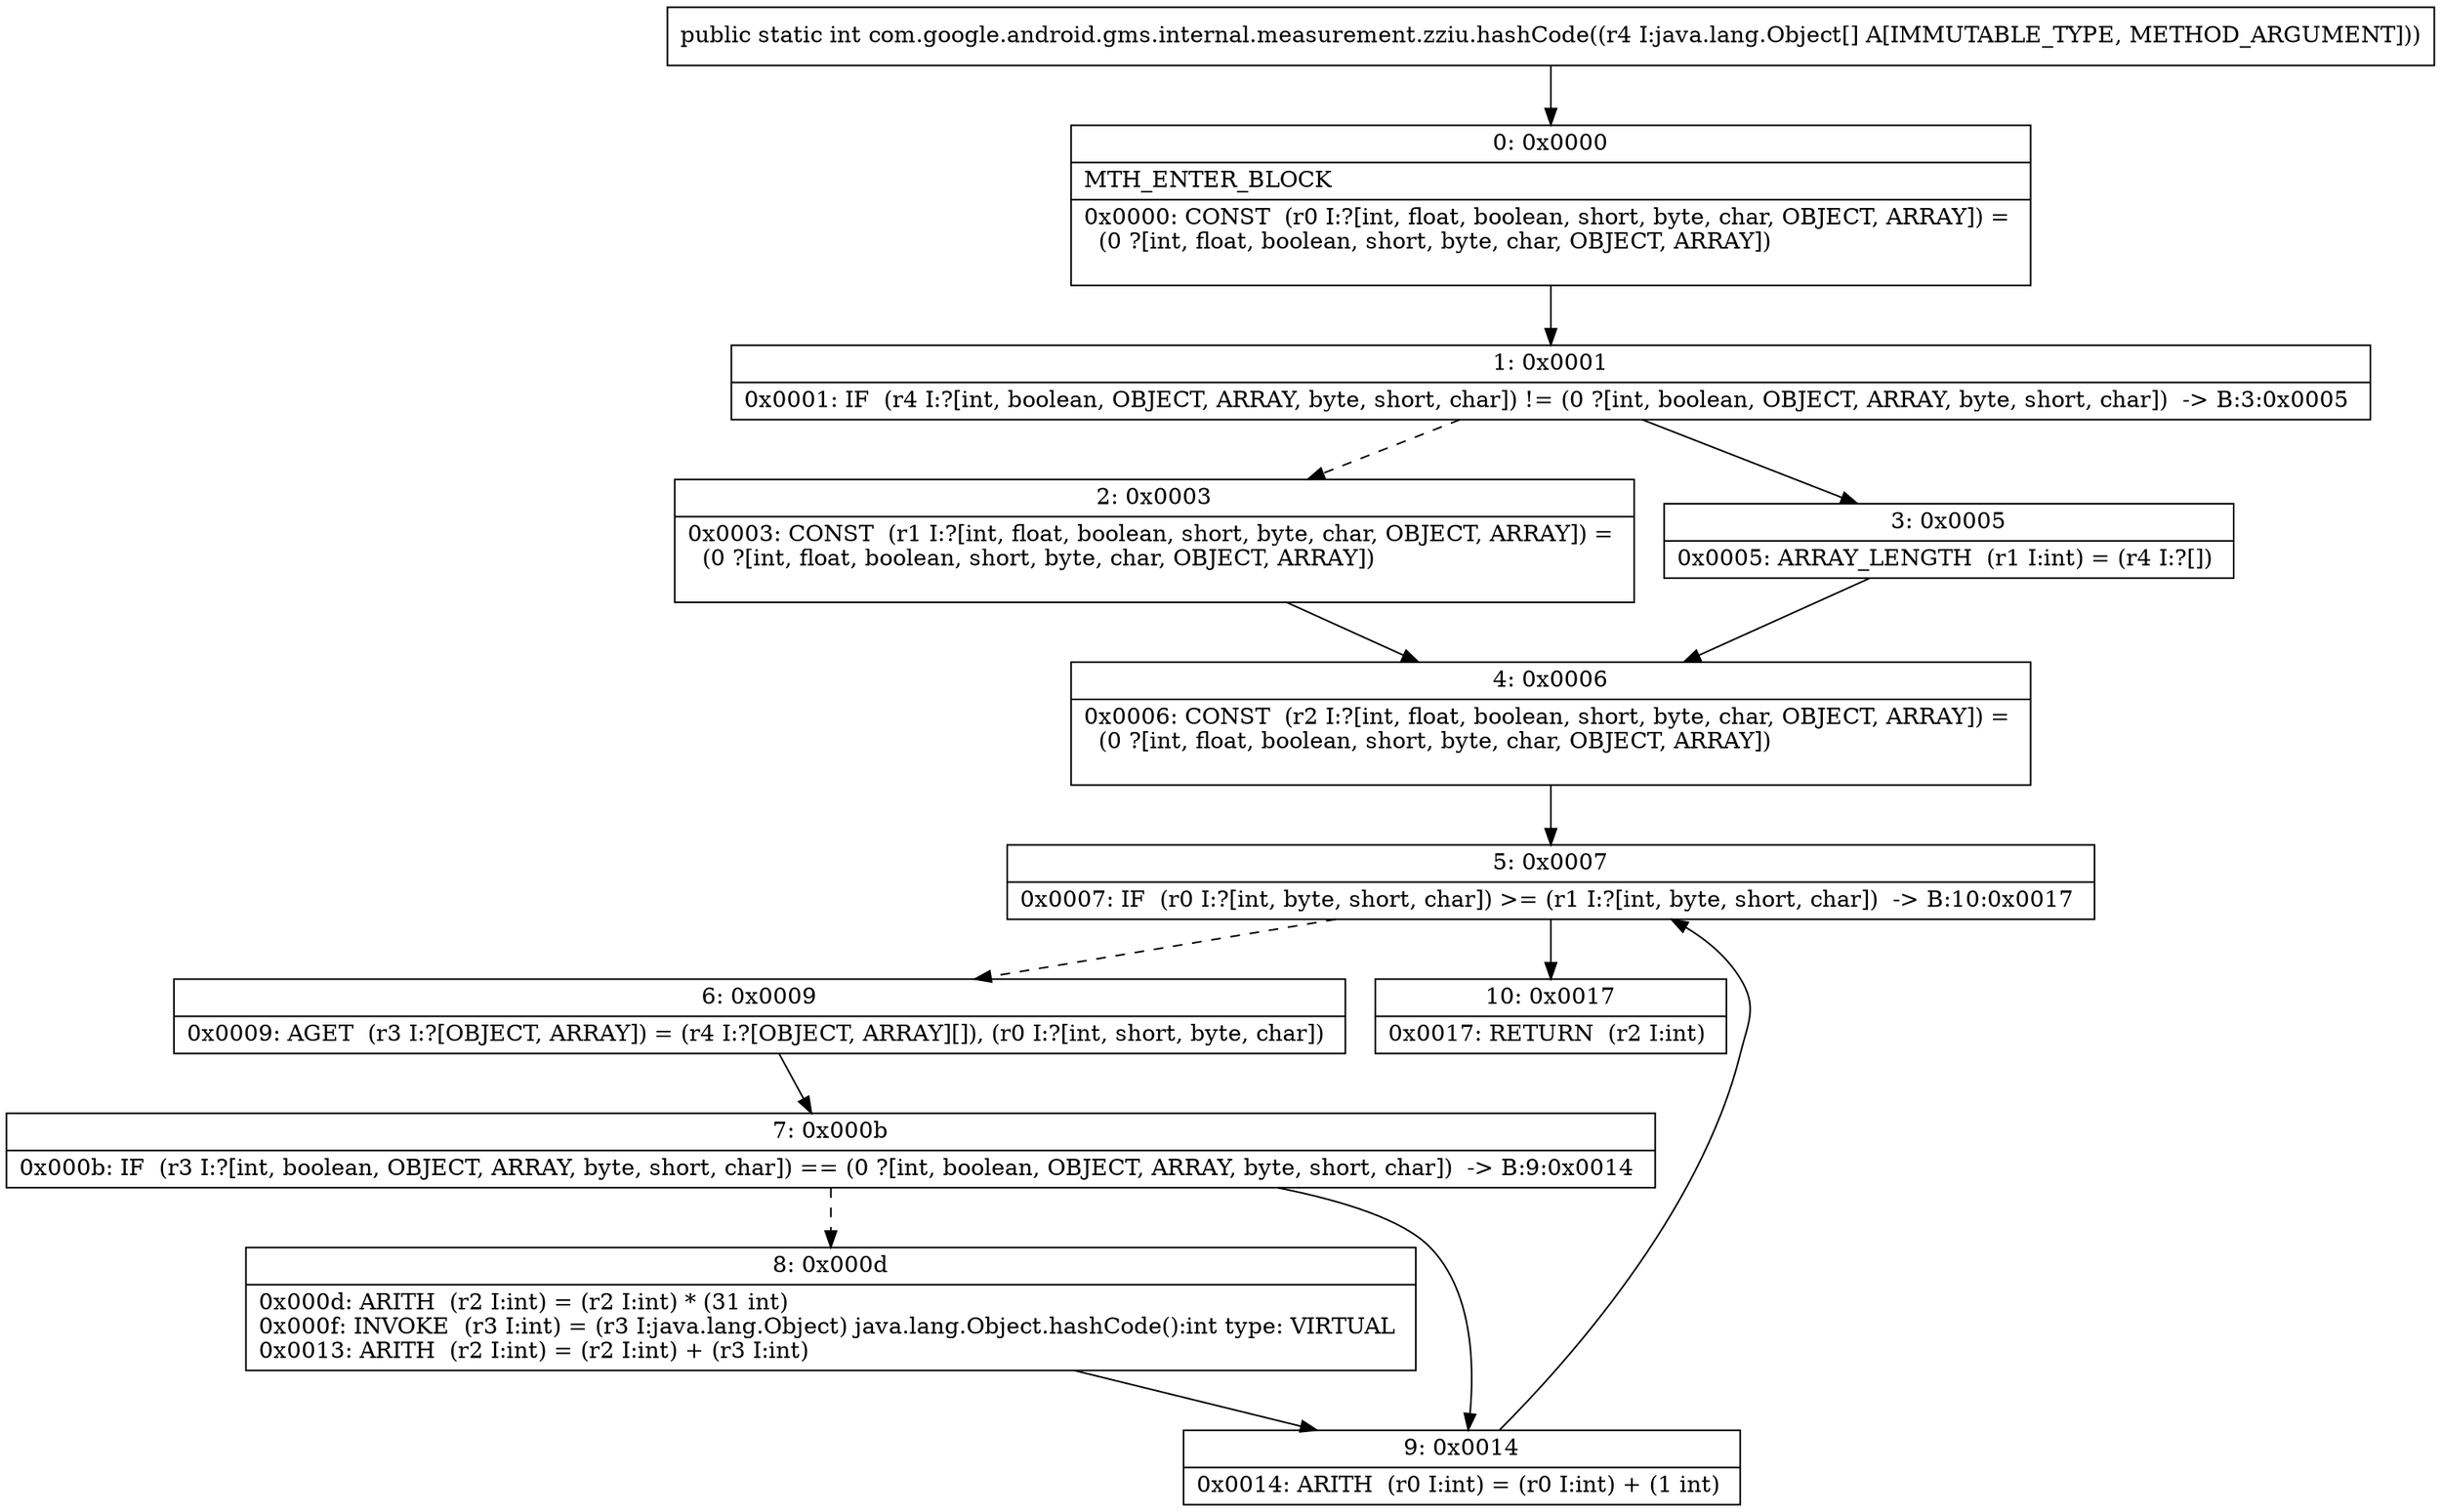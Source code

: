 digraph "CFG forcom.google.android.gms.internal.measurement.zziu.hashCode([Ljava\/lang\/Object;)I" {
Node_0 [shape=record,label="{0\:\ 0x0000|MTH_ENTER_BLOCK\l|0x0000: CONST  (r0 I:?[int, float, boolean, short, byte, char, OBJECT, ARRAY]) = \l  (0 ?[int, float, boolean, short, byte, char, OBJECT, ARRAY])\l \l}"];
Node_1 [shape=record,label="{1\:\ 0x0001|0x0001: IF  (r4 I:?[int, boolean, OBJECT, ARRAY, byte, short, char]) != (0 ?[int, boolean, OBJECT, ARRAY, byte, short, char])  \-\> B:3:0x0005 \l}"];
Node_2 [shape=record,label="{2\:\ 0x0003|0x0003: CONST  (r1 I:?[int, float, boolean, short, byte, char, OBJECT, ARRAY]) = \l  (0 ?[int, float, boolean, short, byte, char, OBJECT, ARRAY])\l \l}"];
Node_3 [shape=record,label="{3\:\ 0x0005|0x0005: ARRAY_LENGTH  (r1 I:int) = (r4 I:?[]) \l}"];
Node_4 [shape=record,label="{4\:\ 0x0006|0x0006: CONST  (r2 I:?[int, float, boolean, short, byte, char, OBJECT, ARRAY]) = \l  (0 ?[int, float, boolean, short, byte, char, OBJECT, ARRAY])\l \l}"];
Node_5 [shape=record,label="{5\:\ 0x0007|0x0007: IF  (r0 I:?[int, byte, short, char]) \>= (r1 I:?[int, byte, short, char])  \-\> B:10:0x0017 \l}"];
Node_6 [shape=record,label="{6\:\ 0x0009|0x0009: AGET  (r3 I:?[OBJECT, ARRAY]) = (r4 I:?[OBJECT, ARRAY][]), (r0 I:?[int, short, byte, char]) \l}"];
Node_7 [shape=record,label="{7\:\ 0x000b|0x000b: IF  (r3 I:?[int, boolean, OBJECT, ARRAY, byte, short, char]) == (0 ?[int, boolean, OBJECT, ARRAY, byte, short, char])  \-\> B:9:0x0014 \l}"];
Node_8 [shape=record,label="{8\:\ 0x000d|0x000d: ARITH  (r2 I:int) = (r2 I:int) * (31 int) \l0x000f: INVOKE  (r3 I:int) = (r3 I:java.lang.Object) java.lang.Object.hashCode():int type: VIRTUAL \l0x0013: ARITH  (r2 I:int) = (r2 I:int) + (r3 I:int) \l}"];
Node_9 [shape=record,label="{9\:\ 0x0014|0x0014: ARITH  (r0 I:int) = (r0 I:int) + (1 int) \l}"];
Node_10 [shape=record,label="{10\:\ 0x0017|0x0017: RETURN  (r2 I:int) \l}"];
MethodNode[shape=record,label="{public static int com.google.android.gms.internal.measurement.zziu.hashCode((r4 I:java.lang.Object[] A[IMMUTABLE_TYPE, METHOD_ARGUMENT])) }"];
MethodNode -> Node_0;
Node_0 -> Node_1;
Node_1 -> Node_2[style=dashed];
Node_1 -> Node_3;
Node_2 -> Node_4;
Node_3 -> Node_4;
Node_4 -> Node_5;
Node_5 -> Node_6[style=dashed];
Node_5 -> Node_10;
Node_6 -> Node_7;
Node_7 -> Node_8[style=dashed];
Node_7 -> Node_9;
Node_8 -> Node_9;
Node_9 -> Node_5;
}

